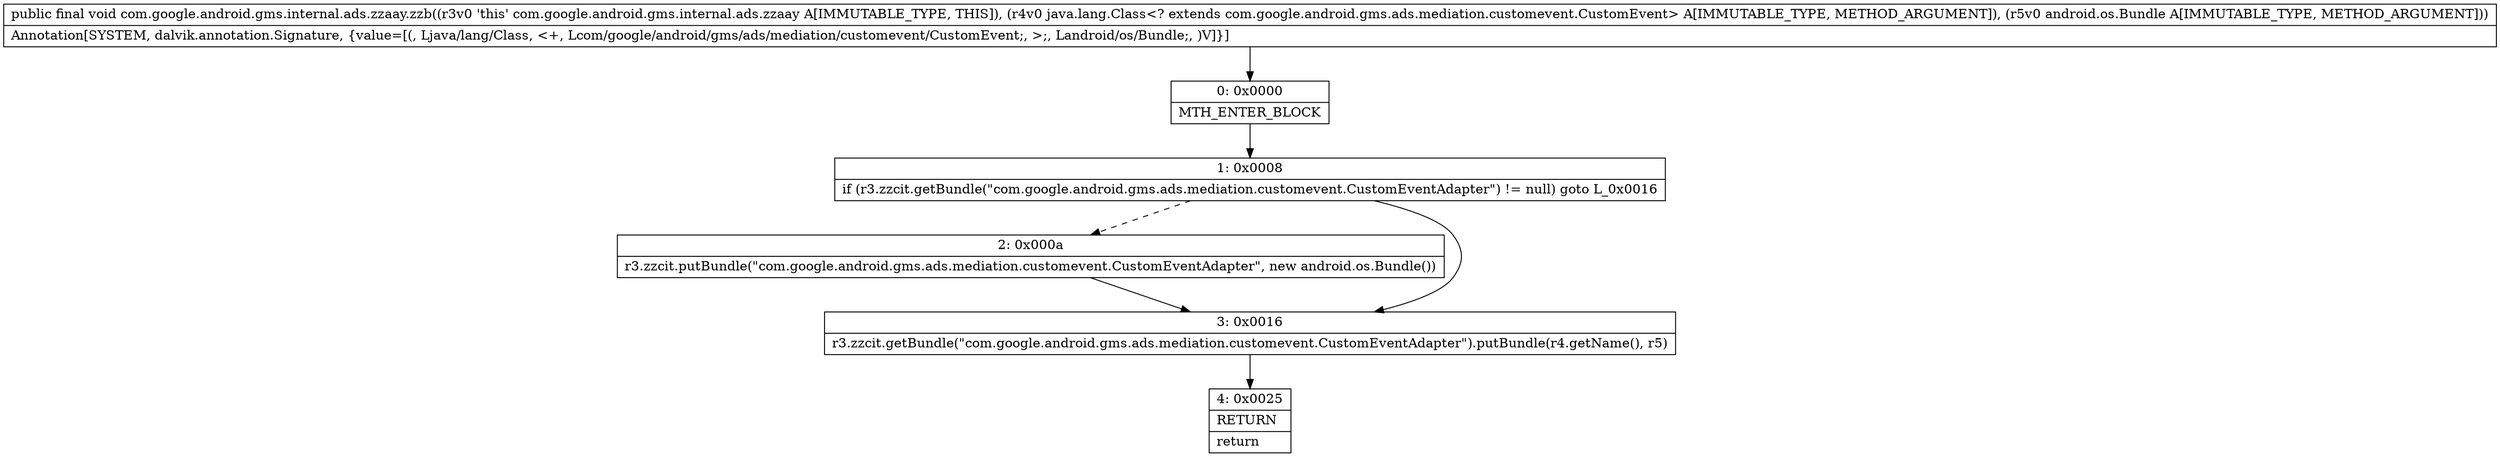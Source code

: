 digraph "CFG forcom.google.android.gms.internal.ads.zzaay.zzb(Ljava\/lang\/Class;Landroid\/os\/Bundle;)V" {
Node_0 [shape=record,label="{0\:\ 0x0000|MTH_ENTER_BLOCK\l}"];
Node_1 [shape=record,label="{1\:\ 0x0008|if (r3.zzcit.getBundle(\"com.google.android.gms.ads.mediation.customevent.CustomEventAdapter\") != null) goto L_0x0016\l}"];
Node_2 [shape=record,label="{2\:\ 0x000a|r3.zzcit.putBundle(\"com.google.android.gms.ads.mediation.customevent.CustomEventAdapter\", new android.os.Bundle())\l}"];
Node_3 [shape=record,label="{3\:\ 0x0016|r3.zzcit.getBundle(\"com.google.android.gms.ads.mediation.customevent.CustomEventAdapter\").putBundle(r4.getName(), r5)\l}"];
Node_4 [shape=record,label="{4\:\ 0x0025|RETURN\l|return\l}"];
MethodNode[shape=record,label="{public final void com.google.android.gms.internal.ads.zzaay.zzb((r3v0 'this' com.google.android.gms.internal.ads.zzaay A[IMMUTABLE_TYPE, THIS]), (r4v0 java.lang.Class\<? extends com.google.android.gms.ads.mediation.customevent.CustomEvent\> A[IMMUTABLE_TYPE, METHOD_ARGUMENT]), (r5v0 android.os.Bundle A[IMMUTABLE_TYPE, METHOD_ARGUMENT]))  | Annotation[SYSTEM, dalvik.annotation.Signature, \{value=[(, Ljava\/lang\/Class, \<+, Lcom\/google\/android\/gms\/ads\/mediation\/customevent\/CustomEvent;, \>;, Landroid\/os\/Bundle;, )V]\}]\l}"];
MethodNode -> Node_0;
Node_0 -> Node_1;
Node_1 -> Node_2[style=dashed];
Node_1 -> Node_3;
Node_2 -> Node_3;
Node_3 -> Node_4;
}

